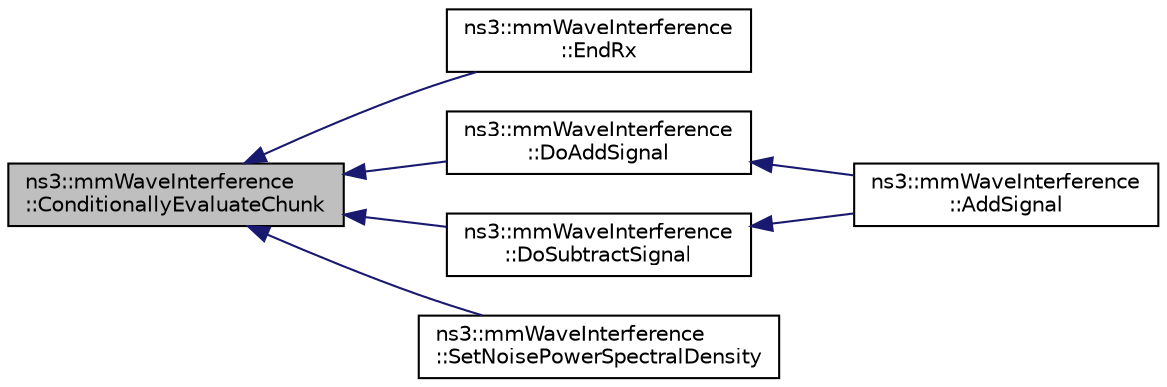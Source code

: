 digraph "ns3::mmWaveInterference::ConditionallyEvaluateChunk"
{
  edge [fontname="Helvetica",fontsize="10",labelfontname="Helvetica",labelfontsize="10"];
  node [fontname="Helvetica",fontsize="10",shape=record];
  rankdir="LR";
  Node1 [label="ns3::mmWaveInterference\l::ConditionallyEvaluateChunk",height=0.2,width=0.4,color="black", fillcolor="grey75", style="filled", fontcolor="black"];
  Node1 -> Node2 [dir="back",color="midnightblue",fontsize="10",style="solid"];
  Node2 [label="ns3::mmWaveInterference\l::EndRx",height=0.2,width=0.4,color="black", fillcolor="white", style="filled",URL="$d3/df5/classns3_1_1mmWaveInterference.html#ab3455acc16be249aba17f2d17e6abc73"];
  Node1 -> Node3 [dir="back",color="midnightblue",fontsize="10",style="solid"];
  Node3 [label="ns3::mmWaveInterference\l::DoAddSignal",height=0.2,width=0.4,color="black", fillcolor="white", style="filled",URL="$d3/df5/classns3_1_1mmWaveInterference.html#a15ea87d4c8d9cb2b2fba1d62f2208765"];
  Node3 -> Node4 [dir="back",color="midnightblue",fontsize="10",style="solid"];
  Node4 [label="ns3::mmWaveInterference\l::AddSignal",height=0.2,width=0.4,color="black", fillcolor="white", style="filled",URL="$d3/df5/classns3_1_1mmWaveInterference.html#ad6103a4038057b5928489d68ffd80b95"];
  Node1 -> Node5 [dir="back",color="midnightblue",fontsize="10",style="solid"];
  Node5 [label="ns3::mmWaveInterference\l::DoSubtractSignal",height=0.2,width=0.4,color="black", fillcolor="white", style="filled",URL="$d3/df5/classns3_1_1mmWaveInterference.html#af5289e579653539b336003067abdbfef"];
  Node5 -> Node4 [dir="back",color="midnightblue",fontsize="10",style="solid"];
  Node1 -> Node6 [dir="back",color="midnightblue",fontsize="10",style="solid"];
  Node6 [label="ns3::mmWaveInterference\l::SetNoisePowerSpectralDensity",height=0.2,width=0.4,color="black", fillcolor="white", style="filled",URL="$d3/df5/classns3_1_1mmWaveInterference.html#a9b53eb717145246d3a67b8cca1d99020"];
}
